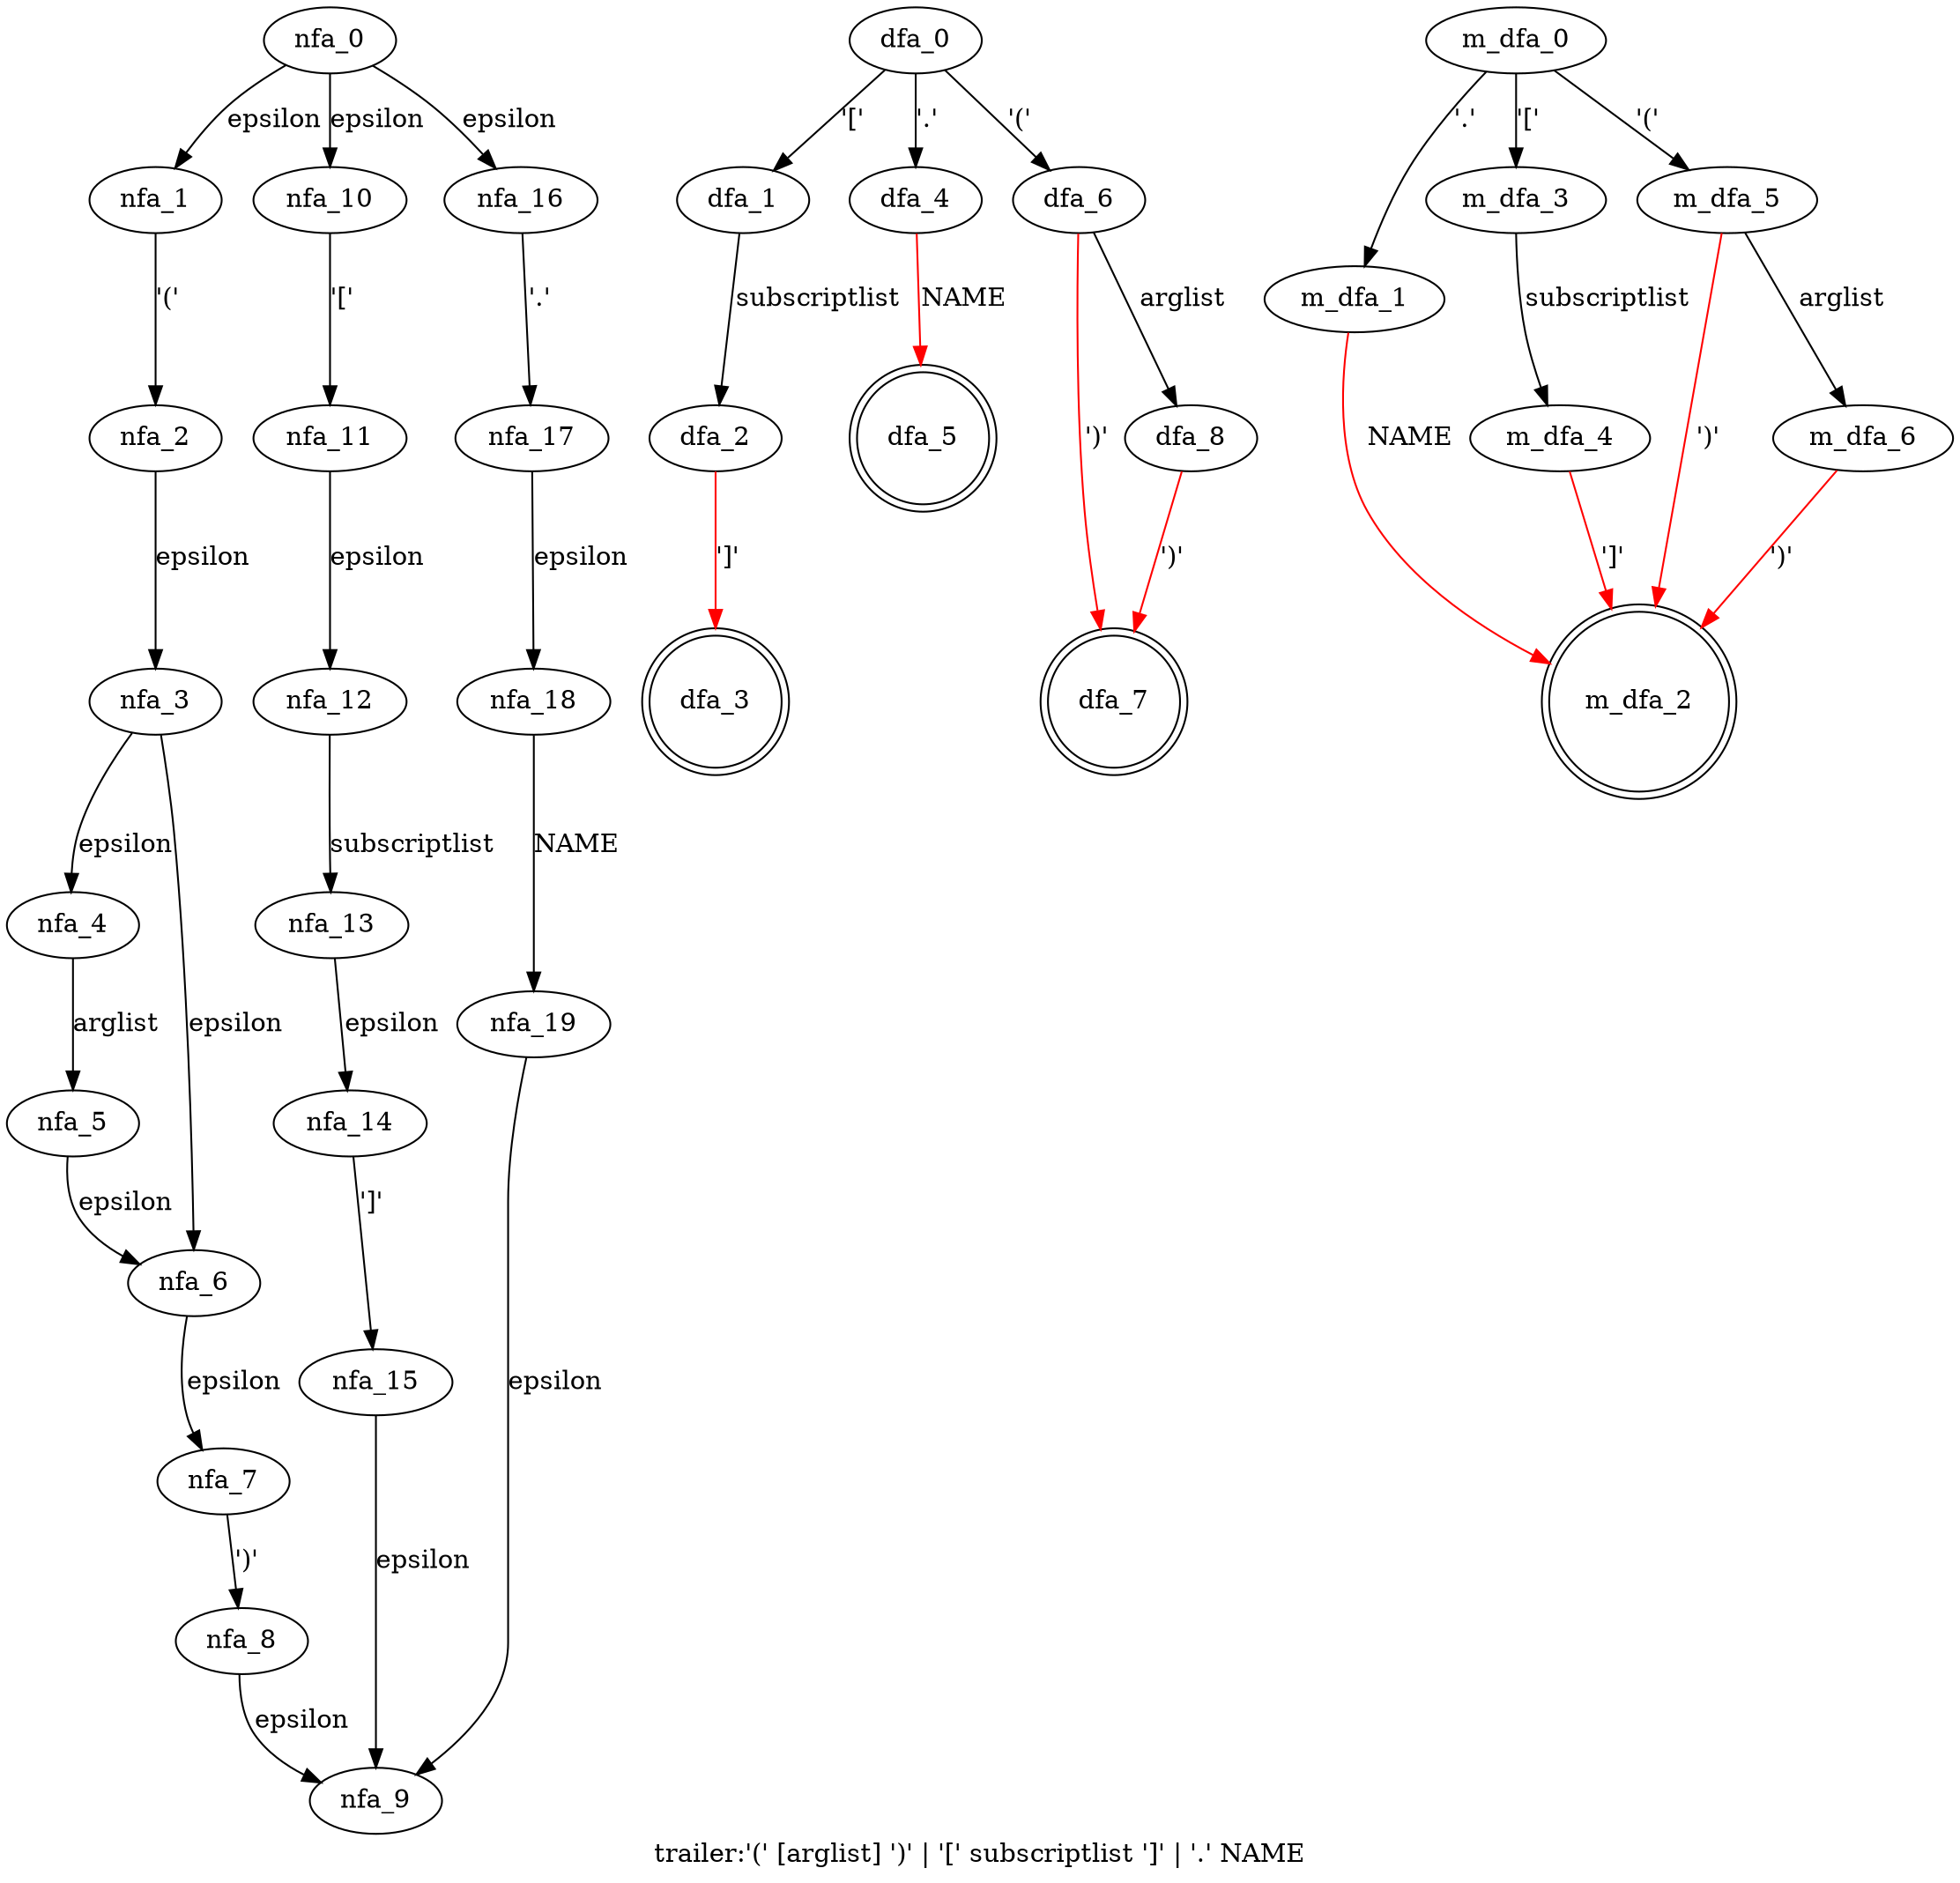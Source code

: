 digraph trailer {
 graph[label="trailer:'(' [arglist] ')' | '[' subscriptlist ']' | '.' NAME"]
 subgraph trailer_nfa {
  nfa_0->nfa_1[label="epsilon"]
  nfa_1->nfa_2[label="'('"]
  nfa_2->nfa_3[label="epsilon"]
  nfa_3->nfa_4[label="epsilon"]
  nfa_4->nfa_5[label="arglist"]
  nfa_5->nfa_6[label="epsilon"]
  nfa_6->nfa_7[label="epsilon"]
  nfa_7->nfa_8[label="')'"]
  nfa_8->nfa_9[label="epsilon"]
  nfa_3->nfa_6[label="epsilon"]
  nfa_0->nfa_10[label="epsilon"]
  nfa_10->nfa_11[label="'['"]
  nfa_11->nfa_12[label="epsilon"]
  nfa_12->nfa_13[label="subscriptlist"]
  nfa_13->nfa_14[label="epsilon"]
  nfa_14->nfa_15[label="']'"]
  nfa_15->nfa_9[label="epsilon"]
  nfa_0->nfa_16[label="epsilon"]
  nfa_16->nfa_17[label="'.'"]
  nfa_17->nfa_18[label="epsilon"]
  nfa_18->nfa_19[label="NAME"]
  nfa_19->nfa_9[label="epsilon"]
  }
 subgraph trailer_dfa {
  dfa_0->dfa_1[label="'['"]
  dfa_1->dfa_2[label="subscriptlist"]
  dfa_2->dfa_3[label="']'",color=red]
  dfa_0->dfa_4[label="'.'"]
  dfa_4->dfa_5[label="NAME",color=red]
  dfa_0->dfa_6[label="'('"]
  dfa_6->dfa_7[label="')'",color=red]
  dfa_6->dfa_8[label="arglist"]
  dfa_8->dfa_7[label="')'",color=red]
  dfa_3[shape=doublecircle]
  dfa_5[shape=doublecircle]
  dfa_7[shape=doublecircle]
  }
 subgraph trailer_m_dfa {
  m_dfa_0->m_dfa_1[label="'.'"]
  m_dfa_1->m_dfa_2[label="NAME",color=red]
  m_dfa_0->m_dfa_3[label="'['"]
  m_dfa_3->m_dfa_4[label="subscriptlist"]
  m_dfa_4->m_dfa_2[label="']'",color=red]
  m_dfa_0->m_dfa_5[label="'('"]
  m_dfa_5->m_dfa_2[label="')'",color=red]
  m_dfa_5->m_dfa_6[label="arglist"]
  m_dfa_6->m_dfa_2[label="')'",color=red]
  m_dfa_2[shape=doublecircle]
  }
}
